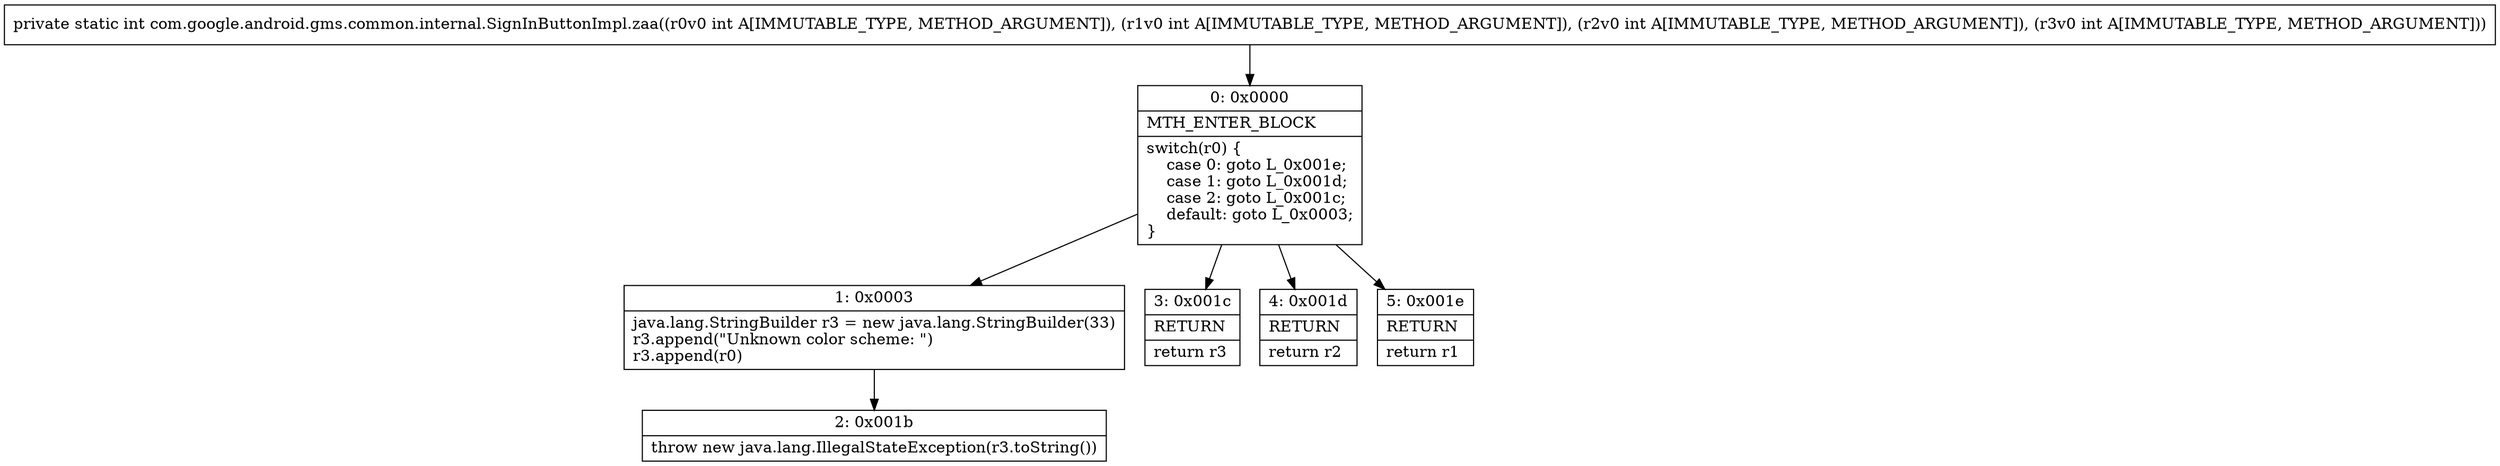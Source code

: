 digraph "CFG forcom.google.android.gms.common.internal.SignInButtonImpl.zaa(IIII)I" {
Node_0 [shape=record,label="{0\:\ 0x0000|MTH_ENTER_BLOCK\l|switch(r0) \{\l    case 0: goto L_0x001e;\l    case 1: goto L_0x001d;\l    case 2: goto L_0x001c;\l    default: goto L_0x0003;\l\}\l}"];
Node_1 [shape=record,label="{1\:\ 0x0003|java.lang.StringBuilder r3 = new java.lang.StringBuilder(33)\lr3.append(\"Unknown color scheme: \")\lr3.append(r0)\l}"];
Node_2 [shape=record,label="{2\:\ 0x001b|throw new java.lang.IllegalStateException(r3.toString())\l}"];
Node_3 [shape=record,label="{3\:\ 0x001c|RETURN\l|return r3\l}"];
Node_4 [shape=record,label="{4\:\ 0x001d|RETURN\l|return r2\l}"];
Node_5 [shape=record,label="{5\:\ 0x001e|RETURN\l|return r1\l}"];
MethodNode[shape=record,label="{private static int com.google.android.gms.common.internal.SignInButtonImpl.zaa((r0v0 int A[IMMUTABLE_TYPE, METHOD_ARGUMENT]), (r1v0 int A[IMMUTABLE_TYPE, METHOD_ARGUMENT]), (r2v0 int A[IMMUTABLE_TYPE, METHOD_ARGUMENT]), (r3v0 int A[IMMUTABLE_TYPE, METHOD_ARGUMENT])) }"];
MethodNode -> Node_0;
Node_0 -> Node_1;
Node_0 -> Node_3;
Node_0 -> Node_4;
Node_0 -> Node_5;
Node_1 -> Node_2;
}

